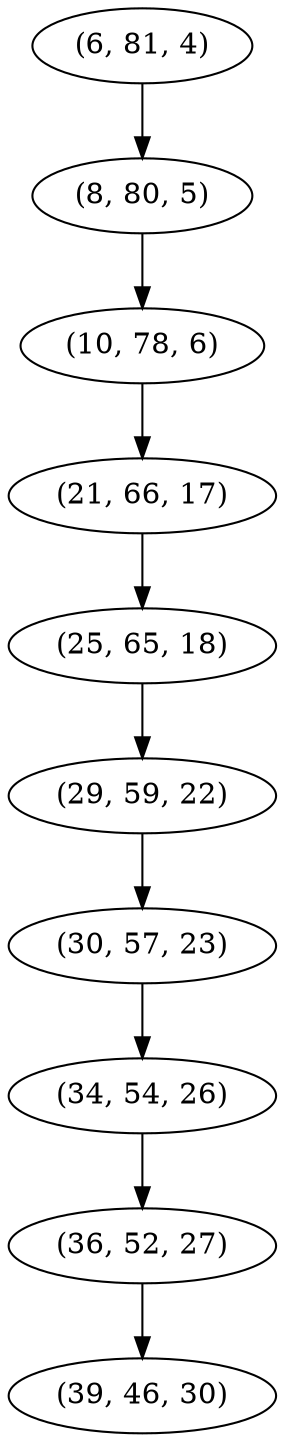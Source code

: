 digraph tree {
    "(6, 81, 4)";
    "(8, 80, 5)";
    "(10, 78, 6)";
    "(21, 66, 17)";
    "(25, 65, 18)";
    "(29, 59, 22)";
    "(30, 57, 23)";
    "(34, 54, 26)";
    "(36, 52, 27)";
    "(39, 46, 30)";
    "(6, 81, 4)" -> "(8, 80, 5)";
    "(8, 80, 5)" -> "(10, 78, 6)";
    "(10, 78, 6)" -> "(21, 66, 17)";
    "(21, 66, 17)" -> "(25, 65, 18)";
    "(25, 65, 18)" -> "(29, 59, 22)";
    "(29, 59, 22)" -> "(30, 57, 23)";
    "(30, 57, 23)" -> "(34, 54, 26)";
    "(34, 54, 26)" -> "(36, 52, 27)";
    "(36, 52, 27)" -> "(39, 46, 30)";
}
